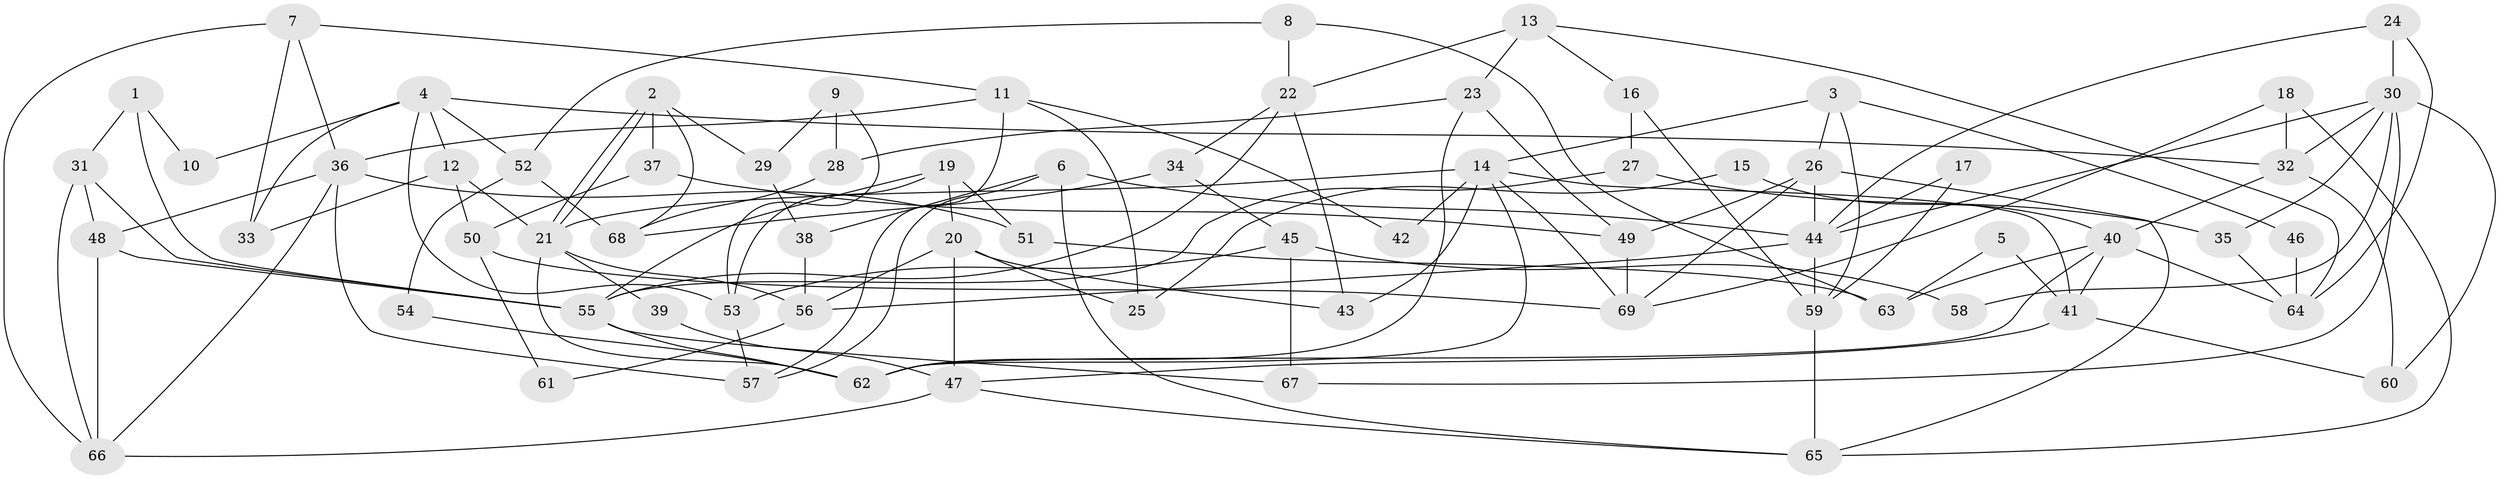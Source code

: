 // Generated by graph-tools (version 1.1) at 2025/11/02/27/25 16:11:19]
// undirected, 69 vertices, 138 edges
graph export_dot {
graph [start="1"]
  node [color=gray90,style=filled];
  1;
  2;
  3;
  4;
  5;
  6;
  7;
  8;
  9;
  10;
  11;
  12;
  13;
  14;
  15;
  16;
  17;
  18;
  19;
  20;
  21;
  22;
  23;
  24;
  25;
  26;
  27;
  28;
  29;
  30;
  31;
  32;
  33;
  34;
  35;
  36;
  37;
  38;
  39;
  40;
  41;
  42;
  43;
  44;
  45;
  46;
  47;
  48;
  49;
  50;
  51;
  52;
  53;
  54;
  55;
  56;
  57;
  58;
  59;
  60;
  61;
  62;
  63;
  64;
  65;
  66;
  67;
  68;
  69;
  1 -- 55;
  1 -- 31;
  1 -- 10;
  2 -- 68;
  2 -- 21;
  2 -- 21;
  2 -- 29;
  2 -- 37;
  3 -- 14;
  3 -- 59;
  3 -- 26;
  3 -- 46;
  4 -- 32;
  4 -- 33;
  4 -- 10;
  4 -- 12;
  4 -- 52;
  4 -- 53;
  5 -- 63;
  5 -- 41;
  6 -- 44;
  6 -- 65;
  6 -- 38;
  6 -- 57;
  7 -- 11;
  7 -- 66;
  7 -- 33;
  7 -- 36;
  8 -- 22;
  8 -- 63;
  8 -- 52;
  9 -- 53;
  9 -- 29;
  9 -- 28;
  11 -- 57;
  11 -- 36;
  11 -- 25;
  11 -- 42;
  12 -- 21;
  12 -- 33;
  12 -- 50;
  13 -- 64;
  13 -- 22;
  13 -- 16;
  13 -- 23;
  14 -- 69;
  14 -- 62;
  14 -- 21;
  14 -- 41;
  14 -- 42;
  14 -- 43;
  15 -- 25;
  15 -- 40;
  16 -- 59;
  16 -- 27;
  17 -- 44;
  17 -- 59;
  18 -- 65;
  18 -- 69;
  18 -- 32;
  19 -- 55;
  19 -- 20;
  19 -- 51;
  19 -- 53;
  20 -- 56;
  20 -- 47;
  20 -- 25;
  20 -- 43;
  21 -- 39;
  21 -- 56;
  21 -- 62;
  22 -- 43;
  22 -- 34;
  22 -- 55;
  23 -- 62;
  23 -- 28;
  23 -- 49;
  24 -- 30;
  24 -- 44;
  24 -- 64;
  26 -- 49;
  26 -- 44;
  26 -- 65;
  26 -- 69;
  27 -- 55;
  27 -- 35;
  28 -- 68;
  29 -- 38;
  30 -- 32;
  30 -- 35;
  30 -- 44;
  30 -- 58;
  30 -- 60;
  30 -- 67;
  31 -- 48;
  31 -- 66;
  31 -- 55;
  32 -- 40;
  32 -- 60;
  34 -- 45;
  34 -- 68;
  35 -- 64;
  36 -- 57;
  36 -- 48;
  36 -- 51;
  36 -- 66;
  37 -- 49;
  37 -- 50;
  38 -- 56;
  39 -- 47;
  40 -- 62;
  40 -- 41;
  40 -- 63;
  40 -- 64;
  41 -- 60;
  41 -- 47;
  44 -- 56;
  44 -- 59;
  45 -- 67;
  45 -- 53;
  45 -- 58;
  46 -- 64;
  47 -- 66;
  47 -- 65;
  48 -- 55;
  48 -- 66;
  49 -- 69;
  50 -- 61;
  50 -- 69;
  51 -- 63;
  52 -- 54;
  52 -- 68;
  53 -- 57;
  54 -- 62;
  55 -- 62;
  55 -- 67;
  56 -- 61;
  59 -- 65;
}
